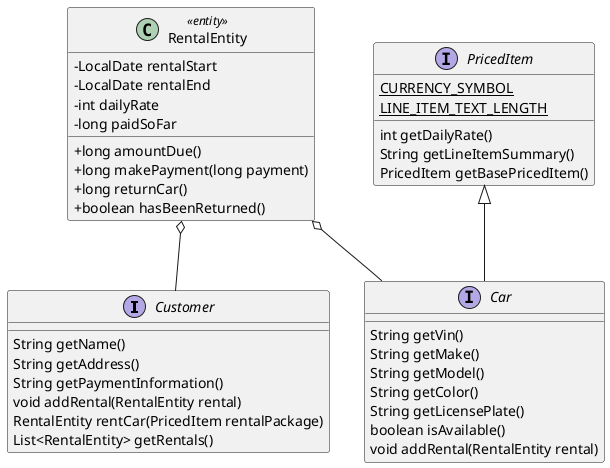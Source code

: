 @startuml
skinparam classAttributeIconSize 0

interface Customer {
    String getName()
    String getAddress()
    String getPaymentInformation()
    void addRental(RentalEntity rental)
    RentalEntity rentCar(PricedItem rentalPackage)
    List<RentalEntity> getRentals()
}

'interface CorporateCustomer {
'    String getAccount()
'    void setCorporateAccount(String newAccount)
'    double getNegotiatedRate()
'    void setNegotiatedRate(double newRate)
'}
'interface IndividualCustomer {
'     PaymentCard getPaymentCard();
'     void setPaymentCard(String cardNumber, int cardExpirationMonth, int cardExpirationYear, String cvv);
'     void updatePaymentCard(int newExpirationMonth, int newExpirationYear, String newCvv);
' }
'abstract class CustomerEntity <<entity>> {
'    + {static} MAXIMUM_LINE_LENGTH
'    + {static} MAXIMUM_CITY_LENGTH
'    + {static} STATE_LENGTH
'    + {static} ZIPCODE_LENGTH
'    ~ {static} getCustomerByName(String name)
'    ~ boolean canRent()
'}
'class CorporateCustomerEntity <<entity>> {
'    + {static} ACCOUNT_LENGTH
'}
'class IndividualCustomerEntity <<entity>>
'class PaymentCard <<embeddable>> {
'    + {static} CARD_NUMBER_LENGTH
'    + {static} CVV_MINIMUM_LENGTH
'    + {static} CVV_MAXIMUM_LENGTH
'    + String getCardNumber()
'    + YearMonth getExpirationDate()
'    + String getCvv()
'}
'
'Customer <|-- CorporateCustomer
'Customer <|-- IndividualCustomer
'Customer <|.. CustomerEntity
'CorporateCustomer <|.. CorporateCustomerEntity
'IndividualCustomer <|.. IndividualCustomerEntity
'CustomerEntity <|-- CorporateCustomerEntity
'CustomerEntity <|-- IndividualCustomerEntity
'IndividualCustomerEntity *-- PaymentCard
'
'
'interface Model {
'    + {static} MAXIMUM_NAME_LENGTH
'    String getModel()
'    String getManufacturer()
'    VehicleClass getClassType()
'    Optional<Integer> getNumberOfDoors()
'    Transmission getTransmission()
'    Fuel getFuel()
'    Optional<Integer> getFuelEconomyMPG()
'    Optional<Integer> getFuelEconomyKPL()
'    Optional<Double> getFuelEconomyLP100K()
'    void addCar(Car car)
'    Set<Car> getCars()
'    }
'
'class ModelEntity <<entity>> {
'    ~ {static} Set<Model> getModelsByClass(VehicleClass vehicleClass)
'    + void removeCar(Car car)
'}
'
'Model <|.. ModelEntity


interface PricedItem {
    {static} CURRENCY_SYMBOL
    {static} LINE_ITEM_TEXT_LENGTH
    int getDailyRate()
    String getLineItemSummary()
    PricedItem getBasePricedItem()
}
interface Car {
     String getVin()
     String getMake()
     String getModel()
     String getColor()
     String getLicensePlate()
     boolean isAvailable()
     void addRental(RentalEntity rental)
 }
'class CarEntity <<entity>>
'
PricedItem <|-- Car
'Car <|.. CarEntity
'
'
'Car "*" <--> "1" Model
'
'
class RentalEntity <<entity>> {
    - LocalDate rentalStart
    - LocalDate rentalEnd
    - int dailyRate
    - long paidSoFar
    + long amountDue()
    + long makePayment(long payment)
    + long returnCar()
    + boolean hasBeenReturned()
}

RentalEntity o-- Car
RentalEntity o-- Customer
'
'enum  Model.VehicleClass {
'    UNKNOWN
'    OTHER
'    ECONOMY
'    COMPACT
'    MIDSIZED
'    LARGE
'    MINIVAN
'    SUV
'    TRUCK
'}
'
'enum Model.Transmission {
'    UNKNOWN
'    OTHER
'    AUTOMATIC
'    MANUAL
'}
'
'
'enum Model.Fuel {
'    UNKNOWN
'    OTHER
'    GASOLINE
'    DIESEL
'    PLUGIN_ELECTRIC
'}


@enduml